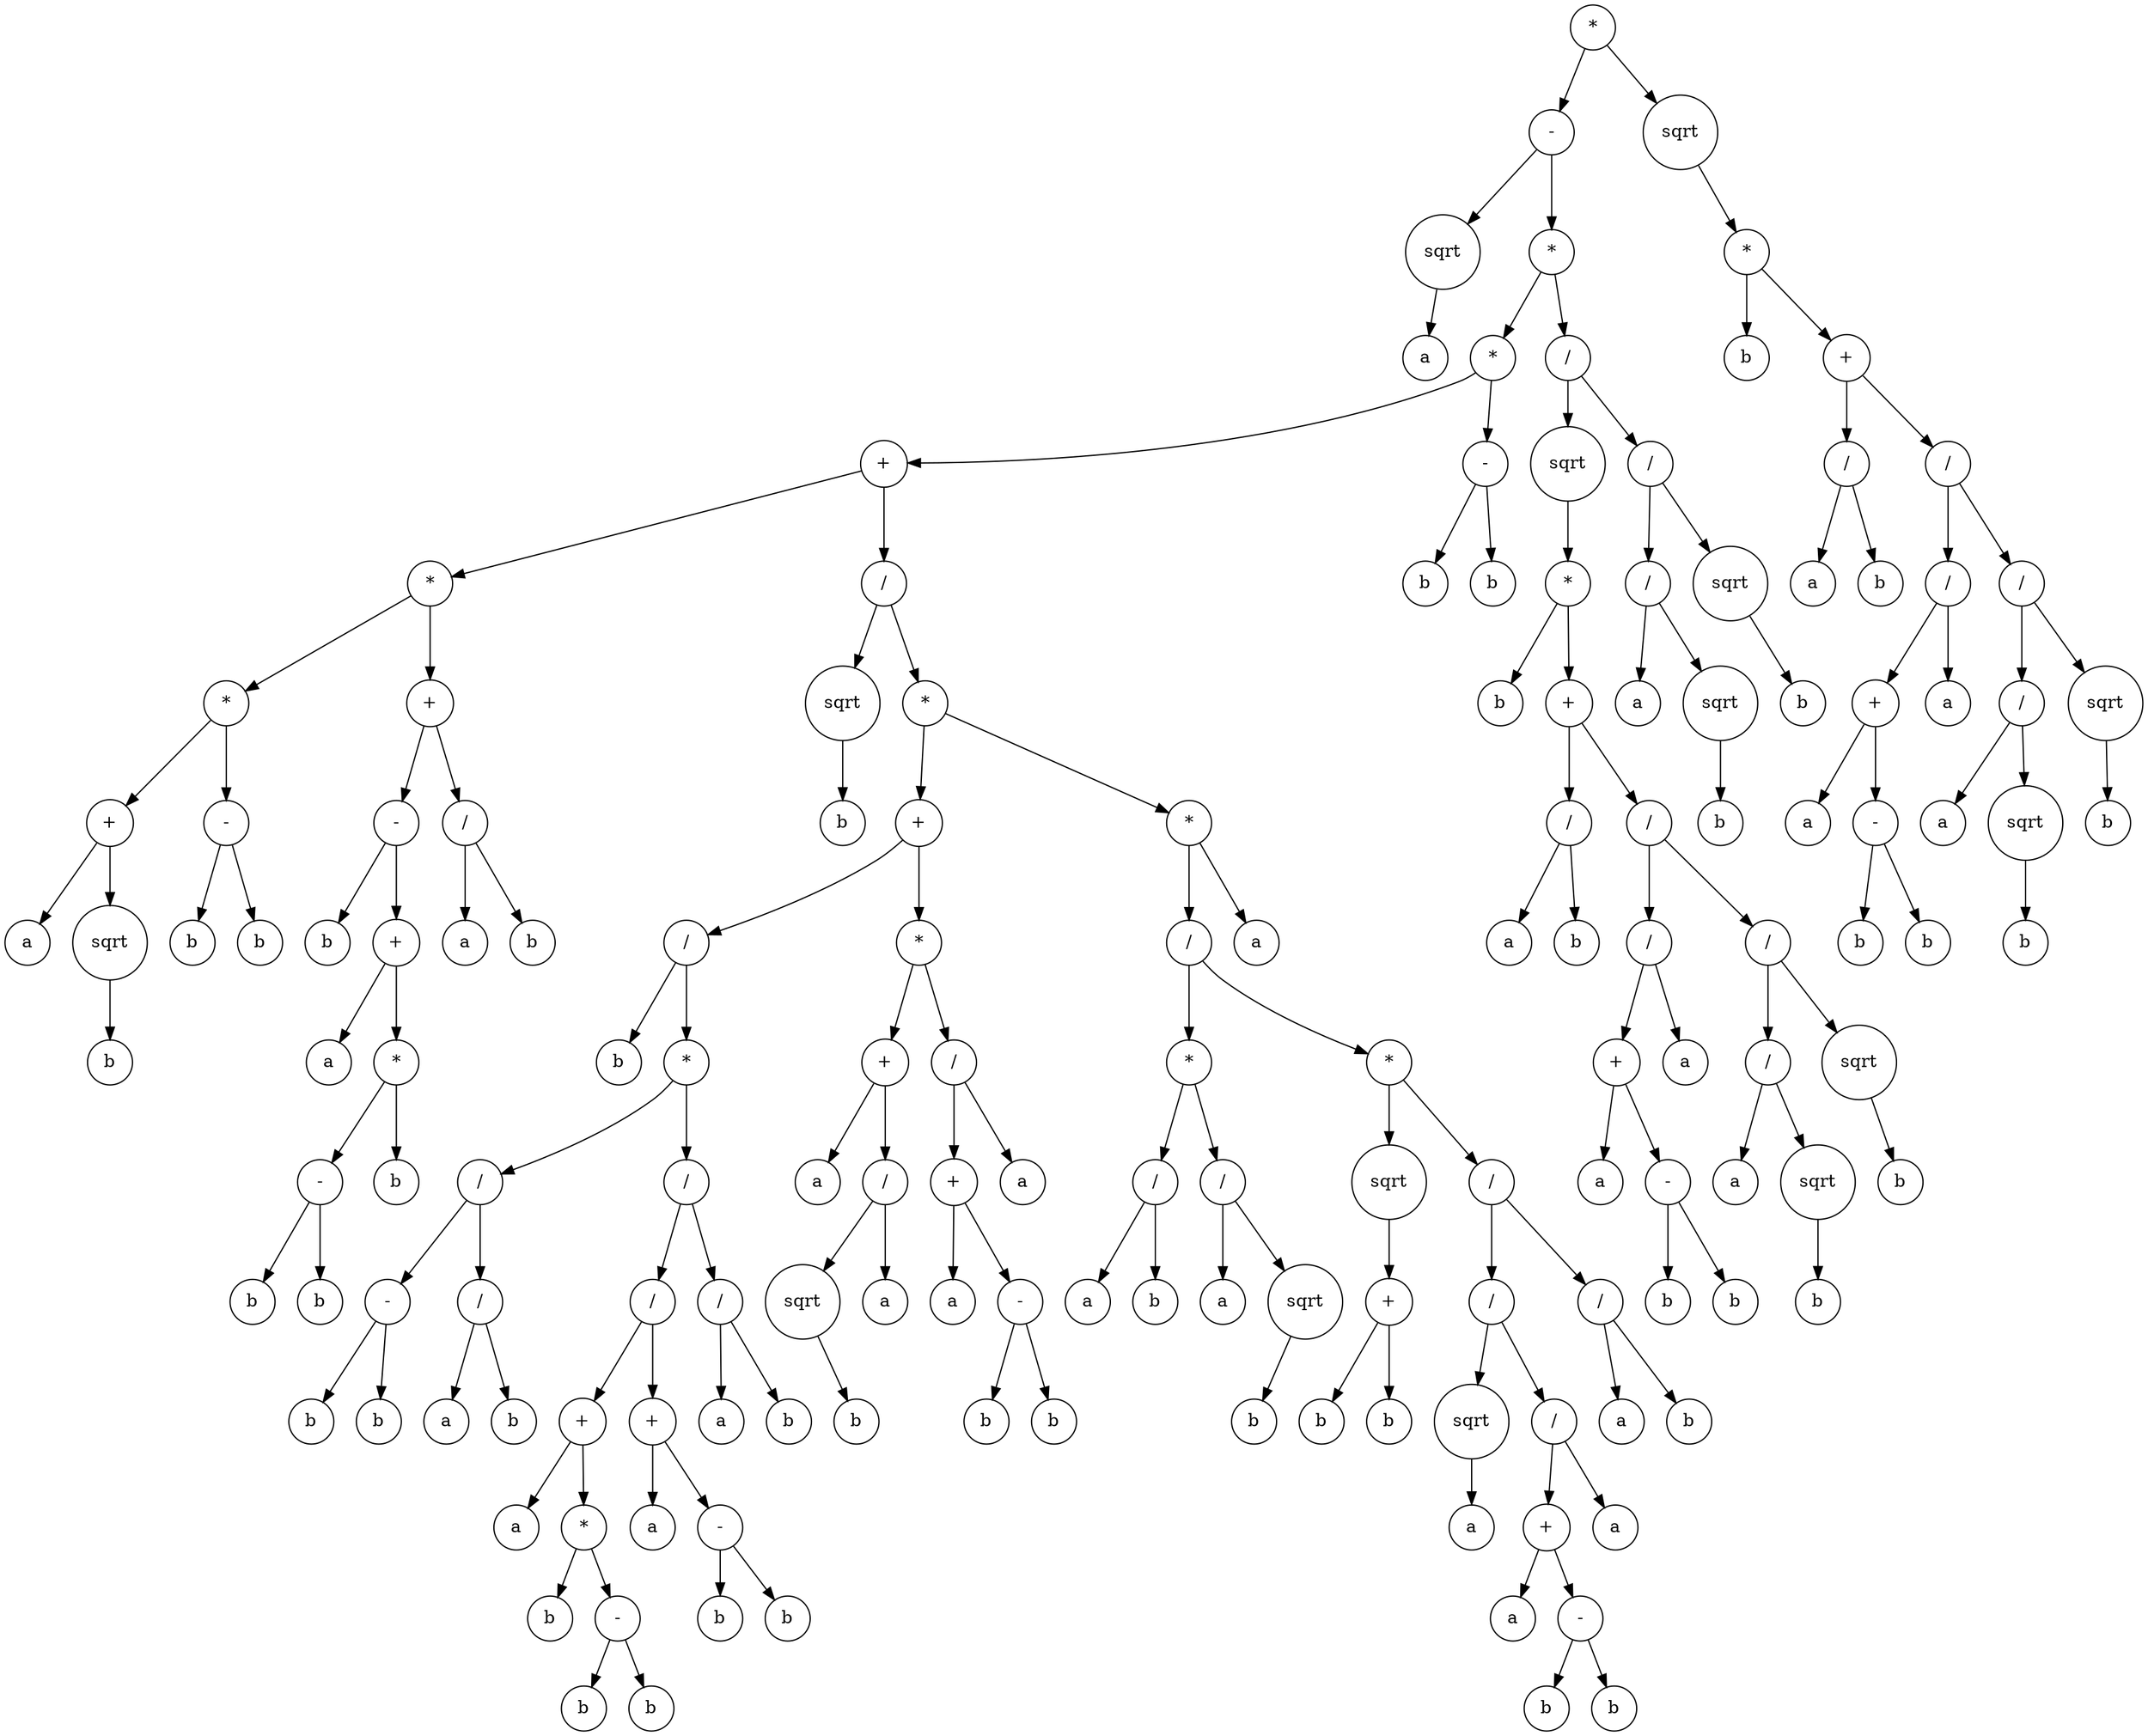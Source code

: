 digraph g {
graph [ordering=out];
node [shape=circle];
n[label = "*"];
n0[label = "-"];
n00[label = "sqrt"];
n000[label = "a"];
n00 -> n000;
n0 -> n00;
n01[label = "*"];
n010[label = "*"];
n0100[label = "+"];
n01000[label = "*"];
n010000[label = "*"];
n0100000[label = "+"];
n01000000[label = "a"];
n0100000 -> n01000000;
n01000001[label = "sqrt"];
n010000010[label = "b"];
n01000001 -> n010000010;
n0100000 -> n01000001;
n010000 -> n0100000;
n0100001[label = "-"];
n01000010[label = "b"];
n0100001 -> n01000010;
n01000011[label = "b"];
n0100001 -> n01000011;
n010000 -> n0100001;
n01000 -> n010000;
n010001[label = "+"];
n0100010[label = "-"];
n01000100[label = "b"];
n0100010 -> n01000100;
n01000101[label = "+"];
n010001010[label = "a"];
n01000101 -> n010001010;
n010001011[label = "*"];
n0100010110[label = "-"];
n01000101100[label = "b"];
n0100010110 -> n01000101100;
n01000101101[label = "b"];
n0100010110 -> n01000101101;
n010001011 -> n0100010110;
n0100010111[label = "b"];
n010001011 -> n0100010111;
n01000101 -> n010001011;
n0100010 -> n01000101;
n010001 -> n0100010;
n0100011[label = "/"];
n01000110[label = "a"];
n0100011 -> n01000110;
n01000111[label = "b"];
n0100011 -> n01000111;
n010001 -> n0100011;
n01000 -> n010001;
n0100 -> n01000;
n01001[label = "/"];
n010010[label = "sqrt"];
n0100100[label = "b"];
n010010 -> n0100100;
n01001 -> n010010;
n010011[label = "*"];
n0100110[label = "+"];
n01001100[label = "/"];
n010011000[label = "b"];
n01001100 -> n010011000;
n010011001[label = "*"];
n0100110010[label = "/"];
n01001100100[label = "-"];
n010011001000[label = "b"];
n01001100100 -> n010011001000;
n010011001001[label = "b"];
n01001100100 -> n010011001001;
n0100110010 -> n01001100100;
n01001100101[label = "/"];
n010011001010[label = "a"];
n01001100101 -> n010011001010;
n010011001011[label = "b"];
n01001100101 -> n010011001011;
n0100110010 -> n01001100101;
n010011001 -> n0100110010;
n0100110011[label = "/"];
n01001100110[label = "/"];
n010011001100[label = "+"];
n0100110011000[label = "a"];
n010011001100 -> n0100110011000;
n0100110011001[label = "*"];
n01001100110010[label = "b"];
n0100110011001 -> n01001100110010;
n01001100110011[label = "-"];
n010011001100110[label = "b"];
n01001100110011 -> n010011001100110;
n010011001100111[label = "b"];
n01001100110011 -> n010011001100111;
n0100110011001 -> n01001100110011;
n010011001100 -> n0100110011001;
n01001100110 -> n010011001100;
n010011001101[label = "+"];
n0100110011010[label = "a"];
n010011001101 -> n0100110011010;
n0100110011011[label = "-"];
n01001100110110[label = "b"];
n0100110011011 -> n01001100110110;
n01001100110111[label = "b"];
n0100110011011 -> n01001100110111;
n010011001101 -> n0100110011011;
n01001100110 -> n010011001101;
n0100110011 -> n01001100110;
n01001100111[label = "/"];
n010011001110[label = "a"];
n01001100111 -> n010011001110;
n010011001111[label = "b"];
n01001100111 -> n010011001111;
n0100110011 -> n01001100111;
n010011001 -> n0100110011;
n01001100 -> n010011001;
n0100110 -> n01001100;
n01001101[label = "*"];
n010011010[label = "+"];
n0100110100[label = "a"];
n010011010 -> n0100110100;
n0100110101[label = "/"];
n01001101010[label = "sqrt"];
n010011010100[label = "b"];
n01001101010 -> n010011010100;
n0100110101 -> n01001101010;
n01001101011[label = "a"];
n0100110101 -> n01001101011;
n010011010 -> n0100110101;
n01001101 -> n010011010;
n010011011[label = "/"];
n0100110110[label = "+"];
n01001101100[label = "a"];
n0100110110 -> n01001101100;
n01001101101[label = "-"];
n010011011010[label = "b"];
n01001101101 -> n010011011010;
n010011011011[label = "b"];
n01001101101 -> n010011011011;
n0100110110 -> n01001101101;
n010011011 -> n0100110110;
n0100110111[label = "a"];
n010011011 -> n0100110111;
n01001101 -> n010011011;
n0100110 -> n01001101;
n010011 -> n0100110;
n0100111[label = "*"];
n01001110[label = "/"];
n010011100[label = "*"];
n0100111000[label = "/"];
n01001110000[label = "a"];
n0100111000 -> n01001110000;
n01001110001[label = "b"];
n0100111000 -> n01001110001;
n010011100 -> n0100111000;
n0100111001[label = "/"];
n01001110010[label = "a"];
n0100111001 -> n01001110010;
n01001110011[label = "sqrt"];
n010011100110[label = "b"];
n01001110011 -> n010011100110;
n0100111001 -> n01001110011;
n010011100 -> n0100111001;
n01001110 -> n010011100;
n010011101[label = "*"];
n0100111010[label = "sqrt"];
n01001110100[label = "+"];
n010011101000[label = "b"];
n01001110100 -> n010011101000;
n010011101001[label = "b"];
n01001110100 -> n010011101001;
n0100111010 -> n01001110100;
n010011101 -> n0100111010;
n0100111011[label = "/"];
n01001110110[label = "/"];
n010011101100[label = "sqrt"];
n0100111011000[label = "a"];
n010011101100 -> n0100111011000;
n01001110110 -> n010011101100;
n010011101101[label = "/"];
n0100111011010[label = "+"];
n01001110110100[label = "a"];
n0100111011010 -> n01001110110100;
n01001110110101[label = "-"];
n010011101101010[label = "b"];
n01001110110101 -> n010011101101010;
n010011101101011[label = "b"];
n01001110110101 -> n010011101101011;
n0100111011010 -> n01001110110101;
n010011101101 -> n0100111011010;
n0100111011011[label = "a"];
n010011101101 -> n0100111011011;
n01001110110 -> n010011101101;
n0100111011 -> n01001110110;
n01001110111[label = "/"];
n010011101110[label = "a"];
n01001110111 -> n010011101110;
n010011101111[label = "b"];
n01001110111 -> n010011101111;
n0100111011 -> n01001110111;
n010011101 -> n0100111011;
n01001110 -> n010011101;
n0100111 -> n01001110;
n01001111[label = "a"];
n0100111 -> n01001111;
n010011 -> n0100111;
n01001 -> n010011;
n0100 -> n01001;
n010 -> n0100;
n0101[label = "-"];
n01010[label = "b"];
n0101 -> n01010;
n01011[label = "b"];
n0101 -> n01011;
n010 -> n0101;
n01 -> n010;
n011[label = "/"];
n0110[label = "sqrt"];
n01100[label = "*"];
n011000[label = "b"];
n01100 -> n011000;
n011001[label = "+"];
n0110010[label = "/"];
n01100100[label = "a"];
n0110010 -> n01100100;
n01100101[label = "b"];
n0110010 -> n01100101;
n011001 -> n0110010;
n0110011[label = "/"];
n01100110[label = "/"];
n011001100[label = "+"];
n0110011000[label = "a"];
n011001100 -> n0110011000;
n0110011001[label = "-"];
n01100110010[label = "b"];
n0110011001 -> n01100110010;
n01100110011[label = "b"];
n0110011001 -> n01100110011;
n011001100 -> n0110011001;
n01100110 -> n011001100;
n011001101[label = "a"];
n01100110 -> n011001101;
n0110011 -> n01100110;
n01100111[label = "/"];
n011001110[label = "/"];
n0110011100[label = "a"];
n011001110 -> n0110011100;
n0110011101[label = "sqrt"];
n01100111010[label = "b"];
n0110011101 -> n01100111010;
n011001110 -> n0110011101;
n01100111 -> n011001110;
n011001111[label = "sqrt"];
n0110011110[label = "b"];
n011001111 -> n0110011110;
n01100111 -> n011001111;
n0110011 -> n01100111;
n011001 -> n0110011;
n01100 -> n011001;
n0110 -> n01100;
n011 -> n0110;
n0111[label = "/"];
n01110[label = "/"];
n011100[label = "a"];
n01110 -> n011100;
n011101[label = "sqrt"];
n0111010[label = "b"];
n011101 -> n0111010;
n01110 -> n011101;
n0111 -> n01110;
n01111[label = "sqrt"];
n011110[label = "b"];
n01111 -> n011110;
n0111 -> n01111;
n011 -> n0111;
n01 -> n011;
n0 -> n01;
n -> n0;
n1[label = "sqrt"];
n10[label = "*"];
n100[label = "b"];
n10 -> n100;
n101[label = "+"];
n1010[label = "/"];
n10100[label = "a"];
n1010 -> n10100;
n10101[label = "b"];
n1010 -> n10101;
n101 -> n1010;
n1011[label = "/"];
n10110[label = "/"];
n101100[label = "+"];
n1011000[label = "a"];
n101100 -> n1011000;
n1011001[label = "-"];
n10110010[label = "b"];
n1011001 -> n10110010;
n10110011[label = "b"];
n1011001 -> n10110011;
n101100 -> n1011001;
n10110 -> n101100;
n101101[label = "a"];
n10110 -> n101101;
n1011 -> n10110;
n10111[label = "/"];
n101110[label = "/"];
n1011100[label = "a"];
n101110 -> n1011100;
n1011101[label = "sqrt"];
n10111010[label = "b"];
n1011101 -> n10111010;
n101110 -> n1011101;
n10111 -> n101110;
n101111[label = "sqrt"];
n1011110[label = "b"];
n101111 -> n1011110;
n10111 -> n101111;
n1011 -> n10111;
n101 -> n1011;
n10 -> n101;
n1 -> n10;
n -> n1;
}

